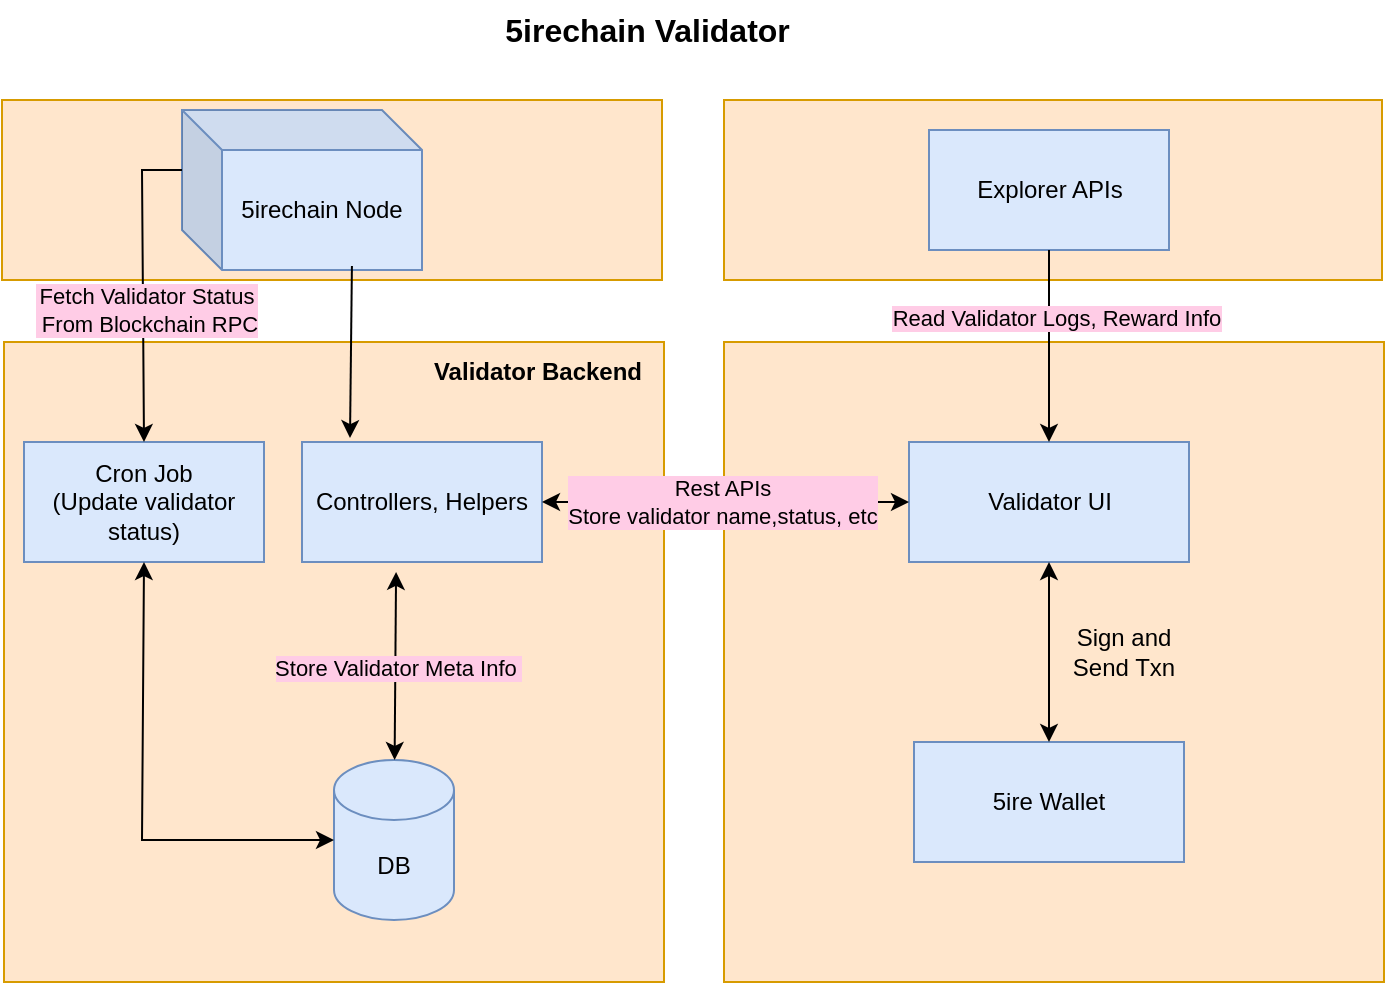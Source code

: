 <mxfile version="21.5.2" type="github">
  <diagram name="Page-1" id="e2gIS9SbRrOJaL_Wsn3L">
    <mxGraphModel dx="1020" dy="641" grid="1" gridSize="10" guides="1" tooltips="1" connect="1" arrows="1" fold="1" page="1" pageScale="1" pageWidth="827" pageHeight="1169" math="0" shadow="0">
      <root>
        <mxCell id="0" />
        <mxCell id="1" parent="0" />
        <mxCell id="4q8XyyusnABMMMZ51QOD-20" value="" style="rounded=0;whiteSpace=wrap;html=1;fillColor=#ffe6cc;strokeColor=#d79b00;" vertex="1" parent="1">
          <mxGeometry x="451" y="241" width="330" height="320" as="geometry" />
        </mxCell>
        <mxCell id="4q8XyyusnABMMMZ51QOD-21" value="Validator UI" style="rounded=0;whiteSpace=wrap;html=1;fillColor=#dae8fc;strokeColor=#6c8ebf;" vertex="1" parent="1">
          <mxGeometry x="543.5" y="291" width="140" height="60" as="geometry" />
        </mxCell>
        <mxCell id="4q8XyyusnABMMMZ51QOD-22" value="5ire Wallet" style="rounded=0;whiteSpace=wrap;html=1;fillColor=#dae8fc;strokeColor=#6c8ebf;" vertex="1" parent="1">
          <mxGeometry x="546" y="441" width="135" height="60" as="geometry" />
        </mxCell>
        <mxCell id="4q8XyyusnABMMMZ51QOD-23" value="" style="endArrow=classic;startArrow=classic;html=1;rounded=0;entryX=0.5;entryY=1;entryDx=0;entryDy=0;" edge="1" parent="1" source="4q8XyyusnABMMMZ51QOD-22" target="4q8XyyusnABMMMZ51QOD-21">
          <mxGeometry width="50" height="50" relative="1" as="geometry">
            <mxPoint x="361" y="491" as="sourcePoint" />
            <mxPoint x="411" y="441" as="targetPoint" />
          </mxGeometry>
        </mxCell>
        <mxCell id="4q8XyyusnABMMMZ51QOD-24" value="Sign and Send Txn" style="text;html=1;strokeColor=none;fillColor=none;align=center;verticalAlign=middle;whiteSpace=wrap;rounded=0;" vertex="1" parent="1">
          <mxGeometry x="621" y="381" width="60" height="30" as="geometry" />
        </mxCell>
        <mxCell id="4q8XyyusnABMMMZ51QOD-25" value="" style="rounded=0;whiteSpace=wrap;html=1;fillColor=#ffe6cc;strokeColor=#d79b00;" vertex="1" parent="1">
          <mxGeometry x="91" y="241" width="330" height="320" as="geometry" />
        </mxCell>
        <mxCell id="4q8XyyusnABMMMZ51QOD-26" value="Controllers, Helpers" style="rounded=0;whiteSpace=wrap;html=1;fillColor=#dae8fc;strokeColor=#6c8ebf;" vertex="1" parent="1">
          <mxGeometry x="240" y="291" width="120" height="60" as="geometry" />
        </mxCell>
        <mxCell id="4q8XyyusnABMMMZ51QOD-27" value="DB" style="shape=cylinder3;whiteSpace=wrap;html=1;boundedLbl=1;backgroundOutline=1;size=15;fillColor=#dae8fc;strokeColor=#6c8ebf;" vertex="1" parent="1">
          <mxGeometry x="256" y="450" width="60" height="80" as="geometry" />
        </mxCell>
        <mxCell id="4q8XyyusnABMMMZ51QOD-28" value="" style="endArrow=classic;startArrow=classic;html=1;rounded=0;entryX=0;entryY=0.5;entryDx=0;entryDy=0;exitX=1;exitY=0.5;exitDx=0;exitDy=0;" edge="1" parent="1" source="4q8XyyusnABMMMZ51QOD-26" target="4q8XyyusnABMMMZ51QOD-21">
          <mxGeometry width="50" height="50" relative="1" as="geometry">
            <mxPoint x="361" y="491" as="sourcePoint" />
            <mxPoint x="411" y="441" as="targetPoint" />
          </mxGeometry>
        </mxCell>
        <mxCell id="4q8XyyusnABMMMZ51QOD-29" value="Rest APIs&lt;br&gt;Store validator name,status, etc" style="edgeLabel;html=1;align=center;verticalAlign=middle;resizable=0;points=[];labelBackgroundColor=#FFCCE6;" vertex="1" connectable="0" parent="4q8XyyusnABMMMZ51QOD-28">
          <mxGeometry x="-0.02" relative="1" as="geometry">
            <mxPoint as="offset" />
          </mxGeometry>
        </mxCell>
        <mxCell id="4q8XyyusnABMMMZ51QOD-30" value="" style="endArrow=classic;startArrow=classic;html=1;rounded=0;entryX=0.392;entryY=1.083;entryDx=0;entryDy=0;entryPerimeter=0;" edge="1" parent="1" source="4q8XyyusnABMMMZ51QOD-27" target="4q8XyyusnABMMMZ51QOD-26">
          <mxGeometry width="50" height="50" relative="1" as="geometry">
            <mxPoint x="361" y="491" as="sourcePoint" />
            <mxPoint x="411" y="441" as="targetPoint" />
          </mxGeometry>
        </mxCell>
        <mxCell id="4q8XyyusnABMMMZ51QOD-31" value="Store Validator Meta Info&amp;nbsp;" style="edgeLabel;html=1;align=center;verticalAlign=middle;resizable=0;points=[];labelBackgroundColor=#FFCCE6;" vertex="1" connectable="0" parent="4q8XyyusnABMMMZ51QOD-30">
          <mxGeometry x="-0.01" y="-1" relative="1" as="geometry">
            <mxPoint as="offset" />
          </mxGeometry>
        </mxCell>
        <mxCell id="4q8XyyusnABMMMZ51QOD-32" value="" style="rounded=0;whiteSpace=wrap;html=1;fillColor=#ffe6cc;strokeColor=#d79b00;" vertex="1" parent="1">
          <mxGeometry x="451" y="120" width="329" height="90" as="geometry" />
        </mxCell>
        <mxCell id="4q8XyyusnABMMMZ51QOD-33" value="Explorer APIs" style="rounded=0;whiteSpace=wrap;html=1;fillColor=#dae8fc;strokeColor=#6c8ebf;" vertex="1" parent="1">
          <mxGeometry x="553.5" y="135" width="120" height="60" as="geometry" />
        </mxCell>
        <mxCell id="4q8XyyusnABMMMZ51QOD-37" value="5irechain Validator&amp;nbsp;" style="text;html=1;strokeColor=none;fillColor=none;align=center;verticalAlign=middle;whiteSpace=wrap;rounded=0;fontSize=16;fontStyle=1" vertex="1" parent="1">
          <mxGeometry x="340" y="70" width="150" height="30" as="geometry" />
        </mxCell>
        <mxCell id="4q8XyyusnABMMMZ51QOD-38" value="Cron Job&lt;br&gt;(Update validator status)" style="rounded=0;whiteSpace=wrap;html=1;fillColor=#dae8fc;strokeColor=#6c8ebf;" vertex="1" parent="1">
          <mxGeometry x="101" y="291" width="120" height="60" as="geometry" />
        </mxCell>
        <mxCell id="4q8XyyusnABMMMZ51QOD-39" value="" style="endArrow=classic;startArrow=classic;html=1;rounded=0;entryX=0.5;entryY=1;entryDx=0;entryDy=0;exitX=0;exitY=0.5;exitDx=0;exitDy=0;exitPerimeter=0;" edge="1" parent="1" source="4q8XyyusnABMMMZ51QOD-27" target="4q8XyyusnABMMMZ51QOD-38">
          <mxGeometry width="50" height="50" relative="1" as="geometry">
            <mxPoint x="390" y="410" as="sourcePoint" />
            <mxPoint x="440" y="360" as="targetPoint" />
            <Array as="points">
              <mxPoint x="160" y="490" />
            </Array>
          </mxGeometry>
        </mxCell>
        <mxCell id="4q8XyyusnABMMMZ51QOD-40" value="Validator Backend" style="text;html=1;strokeColor=none;fillColor=none;align=center;verticalAlign=middle;whiteSpace=wrap;rounded=0;fontStyle=1" vertex="1" parent="1">
          <mxGeometry x="298" y="241" width="120" height="30" as="geometry" />
        </mxCell>
        <mxCell id="4q8XyyusnABMMMZ51QOD-41" value="" style="rounded=0;whiteSpace=wrap;html=1;fillColor=#ffe6cc;strokeColor=#d79b00;" vertex="1" parent="1">
          <mxGeometry x="90" y="120" width="330" height="90" as="geometry" />
        </mxCell>
        <mxCell id="4q8XyyusnABMMMZ51QOD-43" value="5irechain Node" style="shape=cube;whiteSpace=wrap;html=1;boundedLbl=1;backgroundOutline=1;darkOpacity=0.05;darkOpacity2=0.1;fillColor=#dae8fc;strokeColor=#6c8ebf;" vertex="1" parent="1">
          <mxGeometry x="180" y="125" width="120" height="80" as="geometry" />
        </mxCell>
        <mxCell id="4q8XyyusnABMMMZ51QOD-46" value="" style="endArrow=classic;html=1;rounded=0;exitX=0;exitY=0;exitDx=0;exitDy=30;exitPerimeter=0;entryX=0.5;entryY=0;entryDx=0;entryDy=0;" edge="1" parent="1" source="4q8XyyusnABMMMZ51QOD-43" target="4q8XyyusnABMMMZ51QOD-38">
          <mxGeometry width="50" height="50" relative="1" as="geometry">
            <mxPoint x="390" y="410" as="sourcePoint" />
            <mxPoint x="440" y="360" as="targetPoint" />
            <Array as="points">
              <mxPoint x="160" y="155" />
            </Array>
          </mxGeometry>
        </mxCell>
        <mxCell id="4q8XyyusnABMMMZ51QOD-47" value="Fetch Validator Status&lt;br&gt;&amp;nbsp;From Blockchain RPC" style="edgeLabel;html=1;align=center;verticalAlign=middle;resizable=0;points=[];labelBackgroundColor=#FFCCE6;" vertex="1" connectable="0" parent="4q8XyyusnABMMMZ51QOD-46">
          <mxGeometry x="-0.154" y="2" relative="1" as="geometry">
            <mxPoint x="-1" y="24" as="offset" />
          </mxGeometry>
        </mxCell>
        <mxCell id="4q8XyyusnABMMMZ51QOD-49" value="" style="endArrow=classic;html=1;rounded=0;exitX=0.708;exitY=0.975;exitDx=0;exitDy=0;exitPerimeter=0;entryX=0.2;entryY=-0.033;entryDx=0;entryDy=0;entryPerimeter=0;" edge="1" parent="1" source="4q8XyyusnABMMMZ51QOD-43" target="4q8XyyusnABMMMZ51QOD-26">
          <mxGeometry width="50" height="50" relative="1" as="geometry">
            <mxPoint x="380" y="380" as="sourcePoint" />
            <mxPoint x="430" y="330" as="targetPoint" />
          </mxGeometry>
        </mxCell>
        <mxCell id="4q8XyyusnABMMMZ51QOD-50" value="" style="endArrow=classic;html=1;rounded=0;exitX=0.5;exitY=1;exitDx=0;exitDy=0;entryX=0.5;entryY=0;entryDx=0;entryDy=0;" edge="1" parent="1" source="4q8XyyusnABMMMZ51QOD-33" target="4q8XyyusnABMMMZ51QOD-21">
          <mxGeometry width="50" height="50" relative="1" as="geometry">
            <mxPoint x="420" y="380" as="sourcePoint" />
            <mxPoint x="470" y="330" as="targetPoint" />
          </mxGeometry>
        </mxCell>
        <mxCell id="4q8XyyusnABMMMZ51QOD-55" value="Read Validator Logs, Reward Info" style="edgeLabel;html=1;align=center;verticalAlign=middle;resizable=0;points=[];labelBackgroundColor=#FFCCE6;" vertex="1" connectable="0" parent="4q8XyyusnABMMMZ51QOD-50">
          <mxGeometry x="-0.292" y="3" relative="1" as="geometry">
            <mxPoint as="offset" />
          </mxGeometry>
        </mxCell>
      </root>
    </mxGraphModel>
  </diagram>
</mxfile>
